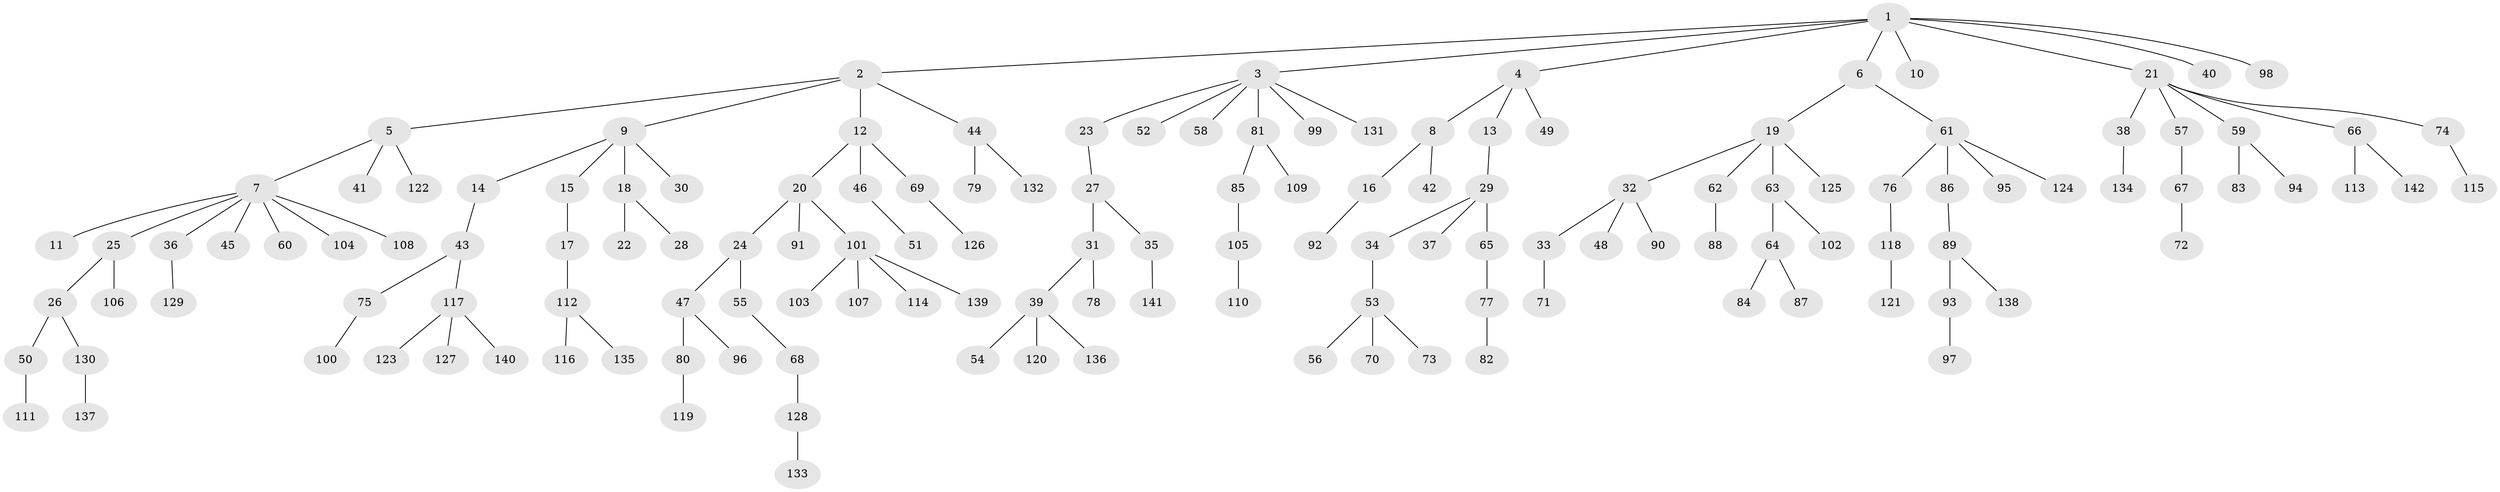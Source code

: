 // Generated by graph-tools (version 1.1) at 2025/52/03/09/25 04:52:26]
// undirected, 142 vertices, 141 edges
graph export_dot {
graph [start="1"]
  node [color=gray90,style=filled];
  1;
  2;
  3;
  4;
  5;
  6;
  7;
  8;
  9;
  10;
  11;
  12;
  13;
  14;
  15;
  16;
  17;
  18;
  19;
  20;
  21;
  22;
  23;
  24;
  25;
  26;
  27;
  28;
  29;
  30;
  31;
  32;
  33;
  34;
  35;
  36;
  37;
  38;
  39;
  40;
  41;
  42;
  43;
  44;
  45;
  46;
  47;
  48;
  49;
  50;
  51;
  52;
  53;
  54;
  55;
  56;
  57;
  58;
  59;
  60;
  61;
  62;
  63;
  64;
  65;
  66;
  67;
  68;
  69;
  70;
  71;
  72;
  73;
  74;
  75;
  76;
  77;
  78;
  79;
  80;
  81;
  82;
  83;
  84;
  85;
  86;
  87;
  88;
  89;
  90;
  91;
  92;
  93;
  94;
  95;
  96;
  97;
  98;
  99;
  100;
  101;
  102;
  103;
  104;
  105;
  106;
  107;
  108;
  109;
  110;
  111;
  112;
  113;
  114;
  115;
  116;
  117;
  118;
  119;
  120;
  121;
  122;
  123;
  124;
  125;
  126;
  127;
  128;
  129;
  130;
  131;
  132;
  133;
  134;
  135;
  136;
  137;
  138;
  139;
  140;
  141;
  142;
  1 -- 2;
  1 -- 3;
  1 -- 4;
  1 -- 6;
  1 -- 10;
  1 -- 21;
  1 -- 40;
  1 -- 98;
  2 -- 5;
  2 -- 9;
  2 -- 12;
  2 -- 44;
  3 -- 23;
  3 -- 52;
  3 -- 58;
  3 -- 81;
  3 -- 99;
  3 -- 131;
  4 -- 8;
  4 -- 13;
  4 -- 49;
  5 -- 7;
  5 -- 41;
  5 -- 122;
  6 -- 19;
  6 -- 61;
  7 -- 11;
  7 -- 25;
  7 -- 36;
  7 -- 45;
  7 -- 60;
  7 -- 104;
  7 -- 108;
  8 -- 16;
  8 -- 42;
  9 -- 14;
  9 -- 15;
  9 -- 18;
  9 -- 30;
  12 -- 20;
  12 -- 46;
  12 -- 69;
  13 -- 29;
  14 -- 43;
  15 -- 17;
  16 -- 92;
  17 -- 112;
  18 -- 22;
  18 -- 28;
  19 -- 32;
  19 -- 62;
  19 -- 63;
  19 -- 125;
  20 -- 24;
  20 -- 91;
  20 -- 101;
  21 -- 38;
  21 -- 57;
  21 -- 59;
  21 -- 66;
  21 -- 74;
  23 -- 27;
  24 -- 47;
  24 -- 55;
  25 -- 26;
  25 -- 106;
  26 -- 50;
  26 -- 130;
  27 -- 31;
  27 -- 35;
  29 -- 34;
  29 -- 37;
  29 -- 65;
  31 -- 39;
  31 -- 78;
  32 -- 33;
  32 -- 48;
  32 -- 90;
  33 -- 71;
  34 -- 53;
  35 -- 141;
  36 -- 129;
  38 -- 134;
  39 -- 54;
  39 -- 120;
  39 -- 136;
  43 -- 75;
  43 -- 117;
  44 -- 79;
  44 -- 132;
  46 -- 51;
  47 -- 80;
  47 -- 96;
  50 -- 111;
  53 -- 56;
  53 -- 70;
  53 -- 73;
  55 -- 68;
  57 -- 67;
  59 -- 83;
  59 -- 94;
  61 -- 76;
  61 -- 86;
  61 -- 95;
  61 -- 124;
  62 -- 88;
  63 -- 64;
  63 -- 102;
  64 -- 84;
  64 -- 87;
  65 -- 77;
  66 -- 113;
  66 -- 142;
  67 -- 72;
  68 -- 128;
  69 -- 126;
  74 -- 115;
  75 -- 100;
  76 -- 118;
  77 -- 82;
  80 -- 119;
  81 -- 85;
  81 -- 109;
  85 -- 105;
  86 -- 89;
  89 -- 93;
  89 -- 138;
  93 -- 97;
  101 -- 103;
  101 -- 107;
  101 -- 114;
  101 -- 139;
  105 -- 110;
  112 -- 116;
  112 -- 135;
  117 -- 123;
  117 -- 127;
  117 -- 140;
  118 -- 121;
  128 -- 133;
  130 -- 137;
}
